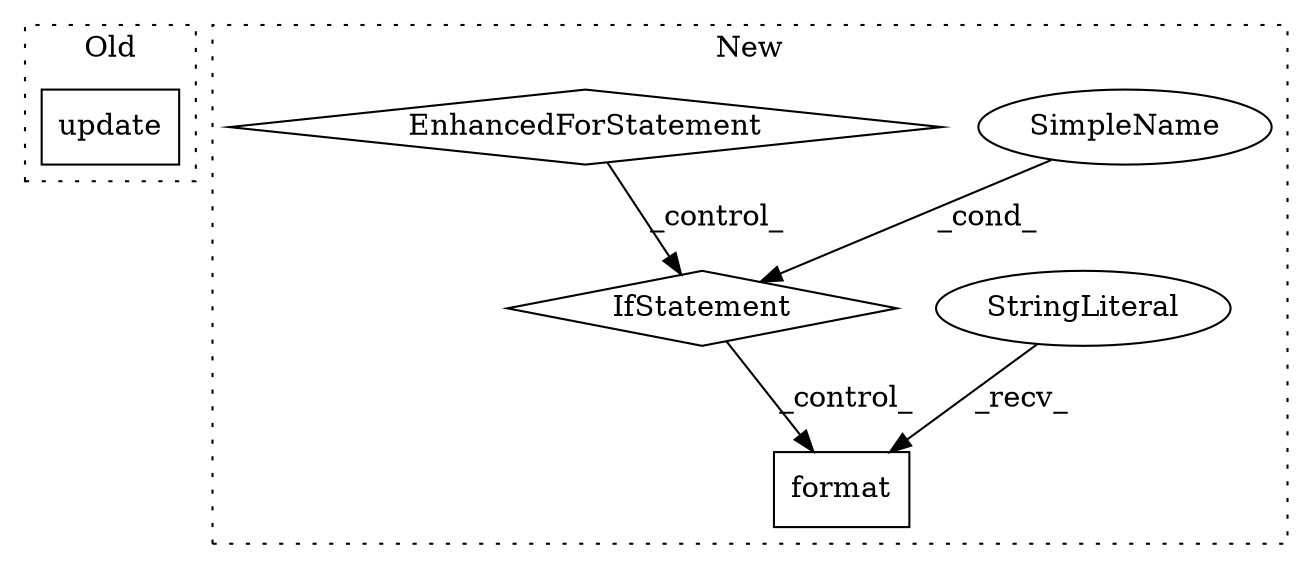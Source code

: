 digraph G {
subgraph cluster0 {
1 [label="update" a="32" s="1482,1589" l="7,1" shape="box"];
label = "Old";
style="dotted";
}
subgraph cluster1 {
2 [label="format" a="32" s="1284,1292" l="7,1" shape="box"];
3 [label="StringLiteral" a="45" s="1241" l="42" shape="ellipse"];
4 [label="IfStatement" a="25" s="893,940" l="10,2" shape="diamond"];
5 [label="SimpleName" a="42" s="" l="" shape="ellipse"];
6 [label="EnhancedForStatement" a="70" s="791,883" l="53,2" shape="diamond"];
label = "New";
style="dotted";
}
3 -> 2 [label="_recv_"];
4 -> 2 [label="_control_"];
5 -> 4 [label="_cond_"];
6 -> 4 [label="_control_"];
}